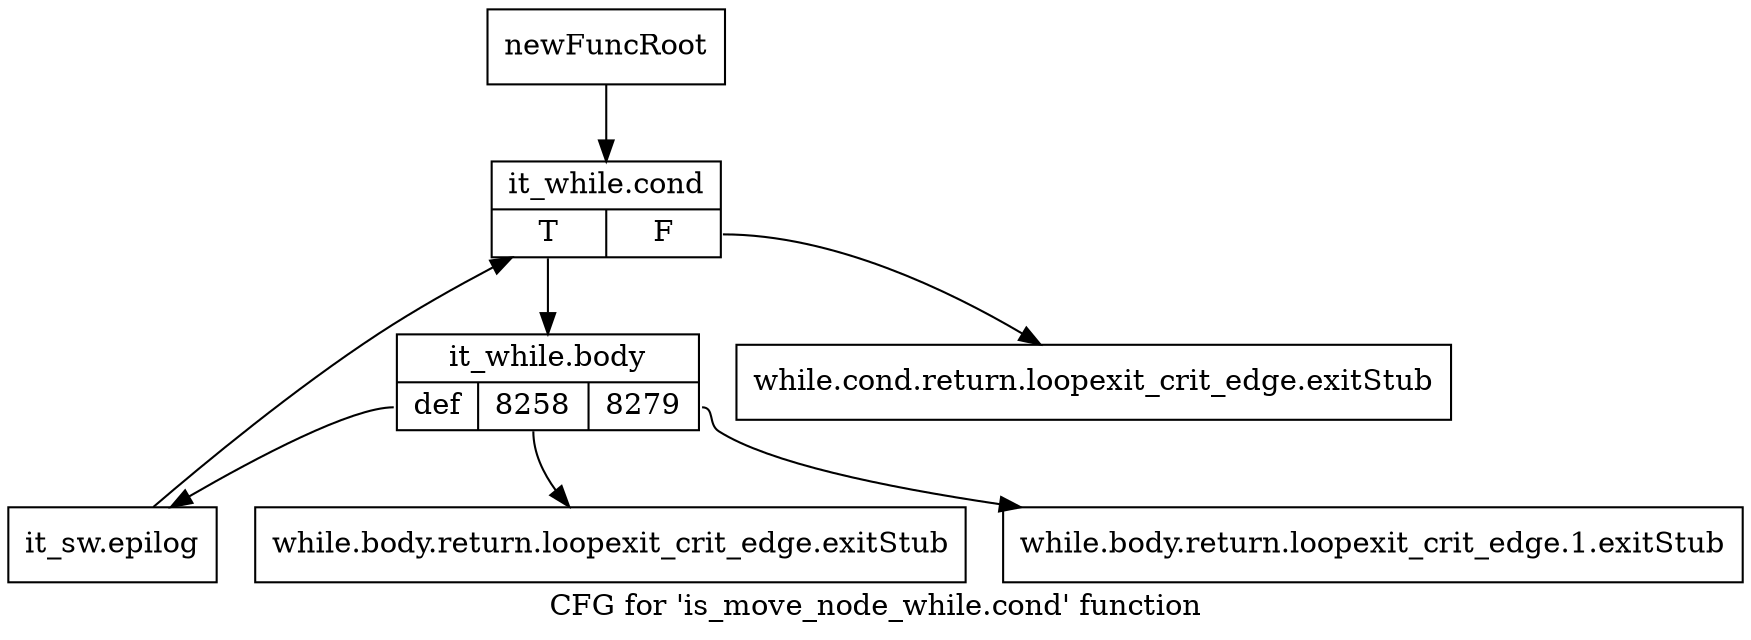 digraph "CFG for 'is_move_node_while.cond' function" {
	label="CFG for 'is_move_node_while.cond' function";

	Node0x33927d0 [shape=record,label="{newFuncRoot}"];
	Node0x33927d0 -> Node0x3392910;
	Node0x3392820 [shape=record,label="{while.cond.return.loopexit_crit_edge.exitStub}"];
	Node0x3392870 [shape=record,label="{while.body.return.loopexit_crit_edge.exitStub}"];
	Node0x33928c0 [shape=record,label="{while.body.return.loopexit_crit_edge.1.exitStub}"];
	Node0x3392910 [shape=record,label="{it_while.cond|{<s0>T|<s1>F}}"];
	Node0x3392910:s0 -> Node0x3392960;
	Node0x3392910:s1 -> Node0x3392820;
	Node0x3392960 [shape=record,label="{it_while.body|{<s0>def|<s1>8258|<s2>8279}}"];
	Node0x3392960:s0 -> Node0x33929b0;
	Node0x3392960:s1 -> Node0x3392870;
	Node0x3392960:s2 -> Node0x33928c0;
	Node0x33929b0 [shape=record,label="{it_sw.epilog}"];
	Node0x33929b0 -> Node0x3392910;
}

